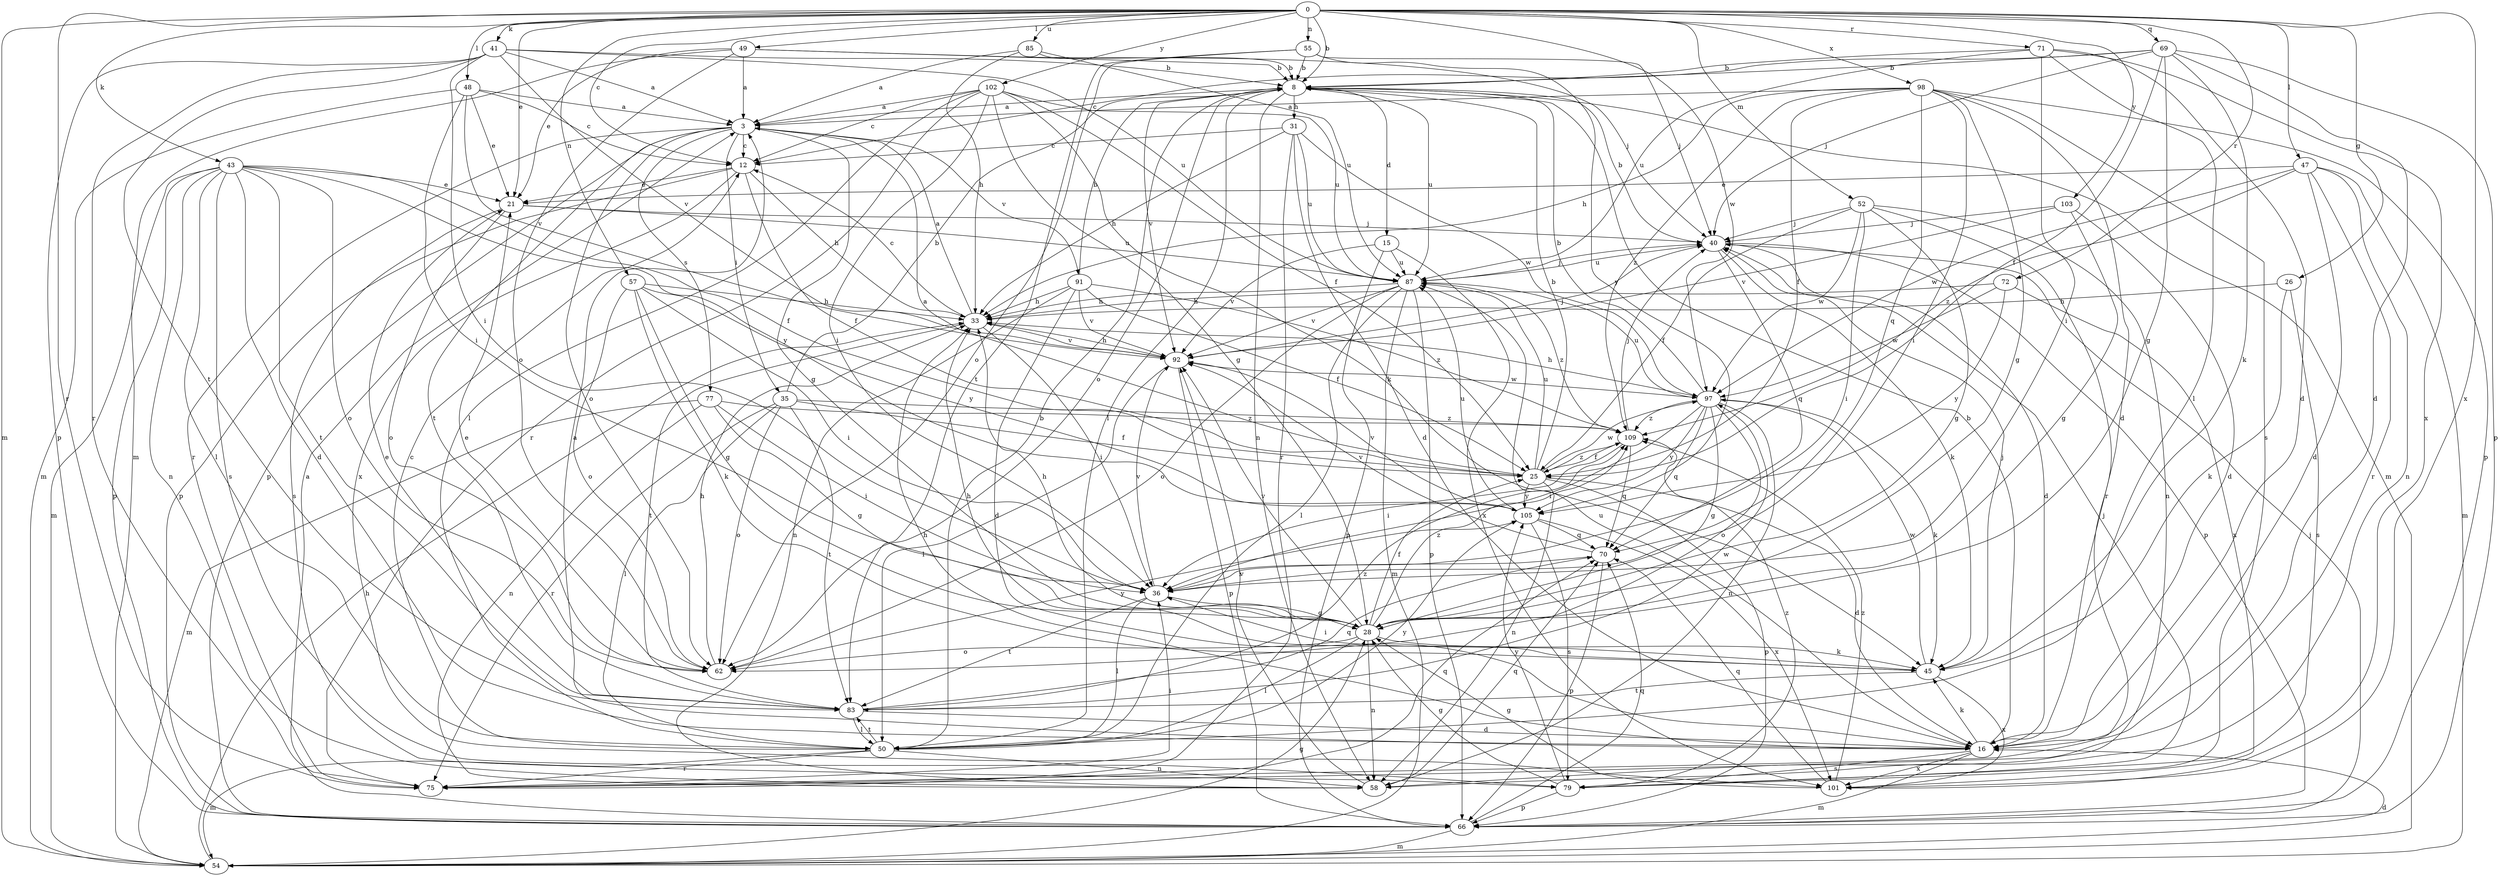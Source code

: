 strict digraph  {
0;
3;
8;
12;
15;
16;
21;
25;
26;
28;
31;
33;
35;
36;
40;
41;
43;
45;
47;
48;
49;
50;
52;
54;
55;
57;
58;
62;
66;
69;
70;
71;
72;
75;
77;
79;
83;
85;
87;
91;
92;
97;
98;
101;
102;
103;
105;
109;
0 -> 8  [label=b];
0 -> 12  [label=c];
0 -> 21  [label=e];
0 -> 26  [label=g];
0 -> 41  [label=k];
0 -> 43  [label=k];
0 -> 47  [label=l];
0 -> 48  [label=l];
0 -> 49  [label=l];
0 -> 52  [label=m];
0 -> 54  [label=m];
0 -> 55  [label=n];
0 -> 57  [label=n];
0 -> 69  [label=q];
0 -> 71  [label=r];
0 -> 72  [label=r];
0 -> 75  [label=r];
0 -> 85  [label=u];
0 -> 97  [label=w];
0 -> 98  [label=x];
0 -> 101  [label=x];
0 -> 102  [label=y];
0 -> 103  [label=y];
3 -> 12  [label=c];
3 -> 28  [label=g];
3 -> 35  [label=i];
3 -> 62  [label=o];
3 -> 66  [label=p];
3 -> 75  [label=r];
3 -> 77  [label=s];
3 -> 83  [label=t];
3 -> 91  [label=v];
8 -> 3  [label=a];
8 -> 15  [label=d];
8 -> 31  [label=h];
8 -> 50  [label=l];
8 -> 54  [label=m];
8 -> 58  [label=n];
8 -> 62  [label=o];
8 -> 87  [label=u];
8 -> 92  [label=v];
12 -> 21  [label=e];
12 -> 25  [label=f];
12 -> 33  [label=h];
12 -> 66  [label=p];
12 -> 101  [label=x];
15 -> 66  [label=p];
15 -> 87  [label=u];
15 -> 92  [label=v];
15 -> 101  [label=x];
16 -> 3  [label=a];
16 -> 8  [label=b];
16 -> 33  [label=h];
16 -> 45  [label=k];
16 -> 54  [label=m];
16 -> 79  [label=s];
16 -> 87  [label=u];
16 -> 101  [label=x];
21 -> 40  [label=j];
21 -> 62  [label=o];
21 -> 79  [label=s];
21 -> 87  [label=u];
25 -> 3  [label=a];
25 -> 8  [label=b];
25 -> 16  [label=d];
25 -> 58  [label=n];
25 -> 66  [label=p];
25 -> 87  [label=u];
25 -> 97  [label=w];
25 -> 105  [label=y];
25 -> 109  [label=z];
26 -> 33  [label=h];
26 -> 45  [label=k];
26 -> 79  [label=s];
28 -> 25  [label=f];
28 -> 33  [label=h];
28 -> 45  [label=k];
28 -> 50  [label=l];
28 -> 58  [label=n];
28 -> 62  [label=o];
28 -> 92  [label=v];
28 -> 109  [label=z];
31 -> 12  [label=c];
31 -> 16  [label=d];
31 -> 33  [label=h];
31 -> 75  [label=r];
31 -> 87  [label=u];
31 -> 97  [label=w];
33 -> 3  [label=a];
33 -> 12  [label=c];
33 -> 36  [label=i];
33 -> 83  [label=t];
33 -> 92  [label=v];
35 -> 8  [label=b];
35 -> 25  [label=f];
35 -> 50  [label=l];
35 -> 62  [label=o];
35 -> 75  [label=r];
35 -> 83  [label=t];
35 -> 109  [label=z];
36 -> 28  [label=g];
36 -> 50  [label=l];
36 -> 83  [label=t];
36 -> 92  [label=v];
40 -> 8  [label=b];
40 -> 16  [label=d];
40 -> 45  [label=k];
40 -> 66  [label=p];
40 -> 70  [label=q];
40 -> 87  [label=u];
41 -> 3  [label=a];
41 -> 8  [label=b];
41 -> 36  [label=i];
41 -> 66  [label=p];
41 -> 75  [label=r];
41 -> 83  [label=t];
41 -> 87  [label=u];
41 -> 92  [label=v];
43 -> 16  [label=d];
43 -> 21  [label=e];
43 -> 25  [label=f];
43 -> 50  [label=l];
43 -> 54  [label=m];
43 -> 58  [label=n];
43 -> 62  [label=o];
43 -> 66  [label=p];
43 -> 79  [label=s];
43 -> 83  [label=t];
43 -> 105  [label=y];
45 -> 33  [label=h];
45 -> 36  [label=i];
45 -> 40  [label=j];
45 -> 83  [label=t];
45 -> 97  [label=w];
45 -> 101  [label=x];
47 -> 16  [label=d];
47 -> 21  [label=e];
47 -> 54  [label=m];
47 -> 58  [label=n];
47 -> 75  [label=r];
47 -> 97  [label=w];
47 -> 109  [label=z];
48 -> 3  [label=a];
48 -> 12  [label=c];
48 -> 21  [label=e];
48 -> 36  [label=i];
48 -> 54  [label=m];
48 -> 92  [label=v];
49 -> 3  [label=a];
49 -> 8  [label=b];
49 -> 21  [label=e];
49 -> 40  [label=j];
49 -> 54  [label=m];
49 -> 62  [label=o];
50 -> 8  [label=b];
50 -> 12  [label=c];
50 -> 54  [label=m];
50 -> 58  [label=n];
50 -> 75  [label=r];
50 -> 83  [label=t];
50 -> 105  [label=y];
52 -> 25  [label=f];
52 -> 28  [label=g];
52 -> 36  [label=i];
52 -> 40  [label=j];
52 -> 58  [label=n];
52 -> 75  [label=r];
52 -> 97  [label=w];
54 -> 16  [label=d];
54 -> 28  [label=g];
54 -> 33  [label=h];
55 -> 8  [label=b];
55 -> 40  [label=j];
55 -> 62  [label=o];
55 -> 83  [label=t];
55 -> 105  [label=y];
57 -> 28  [label=g];
57 -> 33  [label=h];
57 -> 36  [label=i];
57 -> 45  [label=k];
57 -> 62  [label=o];
57 -> 105  [label=y];
58 -> 70  [label=q];
58 -> 92  [label=v];
62 -> 21  [label=e];
62 -> 33  [label=h];
62 -> 105  [label=y];
66 -> 3  [label=a];
66 -> 40  [label=j];
66 -> 54  [label=m];
66 -> 70  [label=q];
69 -> 8  [label=b];
69 -> 12  [label=c];
69 -> 16  [label=d];
69 -> 25  [label=f];
69 -> 28  [label=g];
69 -> 40  [label=j];
69 -> 45  [label=k];
69 -> 66  [label=p];
70 -> 36  [label=i];
70 -> 66  [label=p];
70 -> 92  [label=v];
71 -> 8  [label=b];
71 -> 16  [label=d];
71 -> 36  [label=i];
71 -> 50  [label=l];
71 -> 87  [label=u];
71 -> 101  [label=x];
72 -> 33  [label=h];
72 -> 97  [label=w];
72 -> 101  [label=x];
72 -> 105  [label=y];
75 -> 36  [label=i];
75 -> 70  [label=q];
77 -> 28  [label=g];
77 -> 36  [label=i];
77 -> 54  [label=m];
77 -> 58  [label=n];
77 -> 109  [label=z];
79 -> 28  [label=g];
79 -> 40  [label=j];
79 -> 66  [label=p];
79 -> 105  [label=y];
79 -> 109  [label=z];
83 -> 16  [label=d];
83 -> 21  [label=e];
83 -> 50  [label=l];
83 -> 70  [label=q];
83 -> 97  [label=w];
83 -> 109  [label=z];
85 -> 3  [label=a];
85 -> 8  [label=b];
85 -> 33  [label=h];
85 -> 87  [label=u];
87 -> 33  [label=h];
87 -> 40  [label=j];
87 -> 50  [label=l];
87 -> 54  [label=m];
87 -> 62  [label=o];
87 -> 66  [label=p];
87 -> 92  [label=v];
87 -> 109  [label=z];
91 -> 8  [label=b];
91 -> 16  [label=d];
91 -> 25  [label=f];
91 -> 33  [label=h];
91 -> 58  [label=n];
91 -> 92  [label=v];
91 -> 109  [label=z];
92 -> 33  [label=h];
92 -> 40  [label=j];
92 -> 50  [label=l];
92 -> 66  [label=p];
92 -> 97  [label=w];
97 -> 8  [label=b];
97 -> 28  [label=g];
97 -> 33  [label=h];
97 -> 36  [label=i];
97 -> 45  [label=k];
97 -> 58  [label=n];
97 -> 62  [label=o];
97 -> 70  [label=q];
97 -> 87  [label=u];
97 -> 105  [label=y];
97 -> 109  [label=z];
98 -> 3  [label=a];
98 -> 16  [label=d];
98 -> 25  [label=f];
98 -> 28  [label=g];
98 -> 33  [label=h];
98 -> 36  [label=i];
98 -> 66  [label=p];
98 -> 70  [label=q];
98 -> 79  [label=s];
98 -> 109  [label=z];
101 -> 28  [label=g];
101 -> 70  [label=q];
101 -> 109  [label=z];
102 -> 3  [label=a];
102 -> 12  [label=c];
102 -> 25  [label=f];
102 -> 28  [label=g];
102 -> 36  [label=i];
102 -> 45  [label=k];
102 -> 50  [label=l];
102 -> 75  [label=r];
102 -> 87  [label=u];
103 -> 16  [label=d];
103 -> 28  [label=g];
103 -> 40  [label=j];
103 -> 92  [label=v];
105 -> 70  [label=q];
105 -> 79  [label=s];
105 -> 87  [label=u];
105 -> 92  [label=v];
105 -> 101  [label=x];
109 -> 25  [label=f];
109 -> 36  [label=i];
109 -> 40  [label=j];
109 -> 70  [label=q];
}
